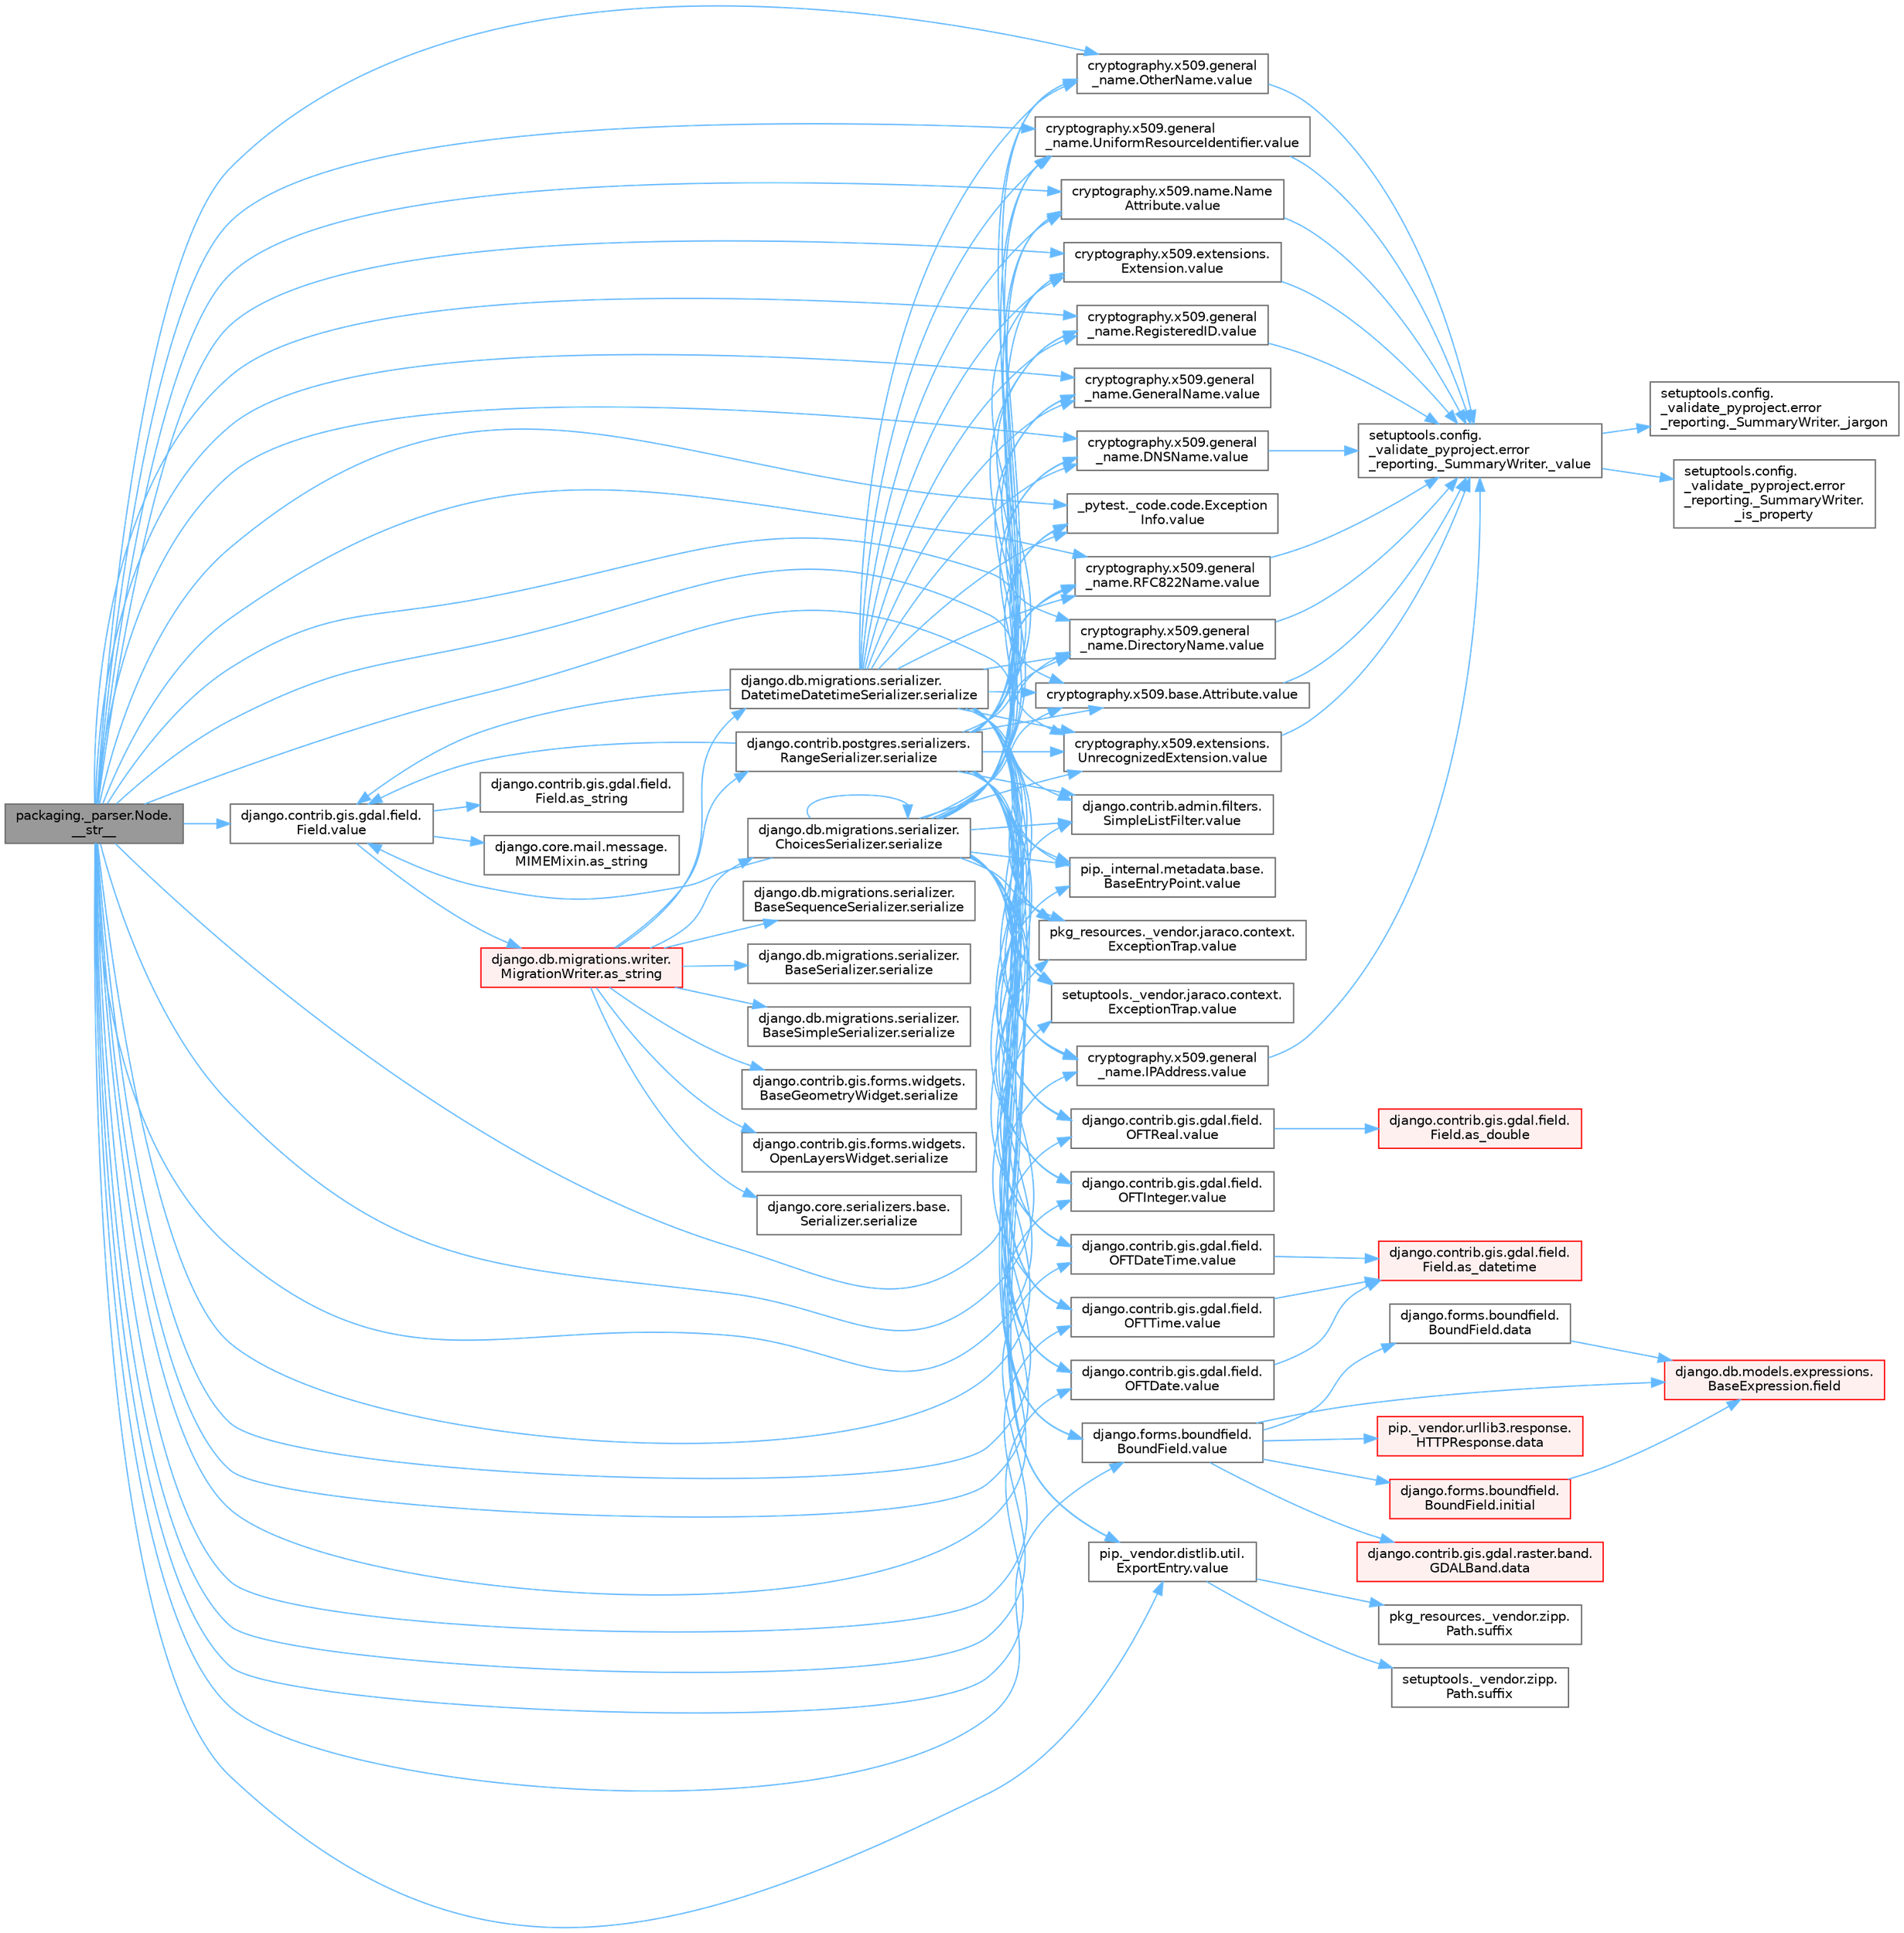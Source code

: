 digraph "packaging._parser.Node.__str__"
{
 // LATEX_PDF_SIZE
  bgcolor="transparent";
  edge [fontname=Helvetica,fontsize=10,labelfontname=Helvetica,labelfontsize=10];
  node [fontname=Helvetica,fontsize=10,shape=box,height=0.2,width=0.4];
  rankdir="LR";
  Node1 [id="Node000001",label="packaging._parser.Node.\l__str__",height=0.2,width=0.4,color="gray40", fillcolor="grey60", style="filled", fontcolor="black",tooltip=" "];
  Node1 -> Node2 [id="edge1_Node000001_Node000002",color="steelblue1",style="solid",tooltip=" "];
  Node2 [id="Node000002",label="_pytest._code.code.Exception\lInfo.value",height=0.2,width=0.4,color="grey40", fillcolor="white", style="filled",URL="$class__pytest_1_1__code_1_1code_1_1_exception_info.html#a65675b4b4254ece8c2b96f442ffa6a75",tooltip=" "];
  Node1 -> Node3 [id="edge2_Node000001_Node000003",color="steelblue1",style="solid",tooltip=" "];
  Node3 [id="Node000003",label="cryptography.x509.base.Attribute.value",height=0.2,width=0.4,color="grey40", fillcolor="white", style="filled",URL="$classcryptography_1_1x509_1_1base_1_1_attribute.html#a60472bf1e6c7d1a19111b910c23c097a",tooltip=" "];
  Node3 -> Node4 [id="edge3_Node000003_Node000004",color="steelblue1",style="solid",tooltip=" "];
  Node4 [id="Node000004",label="setuptools.config.\l_validate_pyproject.error\l_reporting._SummaryWriter._value",height=0.2,width=0.4,color="grey40", fillcolor="white", style="filled",URL="$classsetuptools_1_1config_1_1__validate__pyproject_1_1error__reporting_1_1___summary_writer.html#a28d60532640e0f6e9f0a8fe8ea5ca0bb",tooltip=" "];
  Node4 -> Node5 [id="edge4_Node000004_Node000005",color="steelblue1",style="solid",tooltip=" "];
  Node5 [id="Node000005",label="setuptools.config.\l_validate_pyproject.error\l_reporting._SummaryWriter.\l_is_property",height=0.2,width=0.4,color="grey40", fillcolor="white", style="filled",URL="$classsetuptools_1_1config_1_1__validate__pyproject_1_1error__reporting_1_1___summary_writer.html#a7d29a93ebbdc589b63ca5913cb922f83",tooltip=" "];
  Node4 -> Node6 [id="edge5_Node000004_Node000006",color="steelblue1",style="solid",tooltip=" "];
  Node6 [id="Node000006",label="setuptools.config.\l_validate_pyproject.error\l_reporting._SummaryWriter._jargon",height=0.2,width=0.4,color="grey40", fillcolor="white", style="filled",URL="$classsetuptools_1_1config_1_1__validate__pyproject_1_1error__reporting_1_1___summary_writer.html#adec7b12d37348db1a45ff40bc52ea73a",tooltip=" "];
  Node1 -> Node7 [id="edge6_Node000001_Node000007",color="steelblue1",style="solid",tooltip=" "];
  Node7 [id="Node000007",label="cryptography.x509.extensions.\lExtension.value",height=0.2,width=0.4,color="grey40", fillcolor="white", style="filled",URL="$classcryptography_1_1x509_1_1extensions_1_1_extension.html#a8c49255768af4af1c07670fd09fe42a7",tooltip=" "];
  Node7 -> Node4 [id="edge7_Node000007_Node000004",color="steelblue1",style="solid",tooltip=" "];
  Node1 -> Node8 [id="edge8_Node000001_Node000008",color="steelblue1",style="solid",tooltip=" "];
  Node8 [id="Node000008",label="cryptography.x509.extensions.\lUnrecognizedExtension.value",height=0.2,width=0.4,color="grey40", fillcolor="white", style="filled",URL="$classcryptography_1_1x509_1_1extensions_1_1_unrecognized_extension.html#a9992d78623e649a72caf3f3ce5a2c0f9",tooltip=" "];
  Node8 -> Node4 [id="edge9_Node000008_Node000004",color="steelblue1",style="solid",tooltip=" "];
  Node1 -> Node9 [id="edge10_Node000001_Node000009",color="steelblue1",style="solid",tooltip=" "];
  Node9 [id="Node000009",label="cryptography.x509.general\l_name.DirectoryName.value",height=0.2,width=0.4,color="grey40", fillcolor="white", style="filled",URL="$classcryptography_1_1x509_1_1general__name_1_1_directory_name.html#a68ccf077d3347ac26ff3c85cb234c9fe",tooltip=" "];
  Node9 -> Node4 [id="edge11_Node000009_Node000004",color="steelblue1",style="solid",tooltip=" "];
  Node1 -> Node10 [id="edge12_Node000001_Node000010",color="steelblue1",style="solid",tooltip=" "];
  Node10 [id="Node000010",label="cryptography.x509.general\l_name.DNSName.value",height=0.2,width=0.4,color="grey40", fillcolor="white", style="filled",URL="$classcryptography_1_1x509_1_1general__name_1_1_d_n_s_name.html#a93b054a2226f3b5f15aa11e51e8b2357",tooltip=" "];
  Node10 -> Node4 [id="edge13_Node000010_Node000004",color="steelblue1",style="solid",tooltip=" "];
  Node1 -> Node11 [id="edge14_Node000001_Node000011",color="steelblue1",style="solid",tooltip=" "];
  Node11 [id="Node000011",label="cryptography.x509.general\l_name.GeneralName.value",height=0.2,width=0.4,color="grey40", fillcolor="white", style="filled",URL="$classcryptography_1_1x509_1_1general__name_1_1_general_name.html#a6eebdc32cba49fb672f0904be4be684a",tooltip=" "];
  Node1 -> Node12 [id="edge15_Node000001_Node000012",color="steelblue1",style="solid",tooltip=" "];
  Node12 [id="Node000012",label="cryptography.x509.general\l_name.IPAddress.value",height=0.2,width=0.4,color="grey40", fillcolor="white", style="filled",URL="$classcryptography_1_1x509_1_1general__name_1_1_i_p_address.html#a514cf4d34f9d4eac1db384e30bfd545c",tooltip=" "];
  Node12 -> Node4 [id="edge16_Node000012_Node000004",color="steelblue1",style="solid",tooltip=" "];
  Node1 -> Node13 [id="edge17_Node000001_Node000013",color="steelblue1",style="solid",tooltip=" "];
  Node13 [id="Node000013",label="cryptography.x509.general\l_name.OtherName.value",height=0.2,width=0.4,color="grey40", fillcolor="white", style="filled",URL="$classcryptography_1_1x509_1_1general__name_1_1_other_name.html#adc049986474090e83a8ff9ed596f53f6",tooltip=" "];
  Node13 -> Node4 [id="edge18_Node000013_Node000004",color="steelblue1",style="solid",tooltip=" "];
  Node1 -> Node14 [id="edge19_Node000001_Node000014",color="steelblue1",style="solid",tooltip=" "];
  Node14 [id="Node000014",label="cryptography.x509.general\l_name.RegisteredID.value",height=0.2,width=0.4,color="grey40", fillcolor="white", style="filled",URL="$classcryptography_1_1x509_1_1general__name_1_1_registered_i_d.html#a54915bad33598e65e1299ae76700053c",tooltip=" "];
  Node14 -> Node4 [id="edge20_Node000014_Node000004",color="steelblue1",style="solid",tooltip=" "];
  Node1 -> Node15 [id="edge21_Node000001_Node000015",color="steelblue1",style="solid",tooltip=" "];
  Node15 [id="Node000015",label="cryptography.x509.general\l_name.RFC822Name.value",height=0.2,width=0.4,color="grey40", fillcolor="white", style="filled",URL="$classcryptography_1_1x509_1_1general__name_1_1_r_f_c822_name.html#a63c29183b28ccc19efeb5894b261e70d",tooltip=" "];
  Node15 -> Node4 [id="edge22_Node000015_Node000004",color="steelblue1",style="solid",tooltip=" "];
  Node1 -> Node16 [id="edge23_Node000001_Node000016",color="steelblue1",style="solid",tooltip=" "];
  Node16 [id="Node000016",label="cryptography.x509.general\l_name.UniformResourceIdentifier.value",height=0.2,width=0.4,color="grey40", fillcolor="white", style="filled",URL="$classcryptography_1_1x509_1_1general__name_1_1_uniform_resource_identifier.html#a62c2508b5e9961e78426b268e20f412f",tooltip=" "];
  Node16 -> Node4 [id="edge24_Node000016_Node000004",color="steelblue1",style="solid",tooltip=" "];
  Node1 -> Node17 [id="edge25_Node000001_Node000017",color="steelblue1",style="solid",tooltip=" "];
  Node17 [id="Node000017",label="cryptography.x509.name.Name\lAttribute.value",height=0.2,width=0.4,color="grey40", fillcolor="white", style="filled",URL="$classcryptography_1_1x509_1_1name_1_1_name_attribute.html#af39a23a036a8c8a731fb74018c6c58f7",tooltip=" "];
  Node17 -> Node4 [id="edge26_Node000017_Node000004",color="steelblue1",style="solid",tooltip=" "];
  Node1 -> Node18 [id="edge27_Node000001_Node000018",color="steelblue1",style="solid",tooltip=" "];
  Node18 [id="Node000018",label="django.contrib.admin.filters.\lSimpleListFilter.value",height=0.2,width=0.4,color="grey40", fillcolor="white", style="filled",URL="$classdjango_1_1contrib_1_1admin_1_1filters_1_1_simple_list_filter.html#aefe5c6c5478d3d2560a882cadc9e7649",tooltip=" "];
  Node1 -> Node19 [id="edge28_Node000001_Node000019",color="steelblue1",style="solid",tooltip=" "];
  Node19 [id="Node000019",label="django.contrib.gis.gdal.field.\lField.value",height=0.2,width=0.4,color="grey40", fillcolor="white", style="filled",URL="$classdjango_1_1contrib_1_1gis_1_1gdal_1_1field_1_1_field.html#a0534fa49aaead023461bb9458776c33c",tooltip=" "];
  Node19 -> Node20 [id="edge29_Node000019_Node000020",color="steelblue1",style="solid",tooltip=" "];
  Node20 [id="Node000020",label="django.contrib.gis.gdal.field.\lField.as_string",height=0.2,width=0.4,color="grey40", fillcolor="white", style="filled",URL="$classdjango_1_1contrib_1_1gis_1_1gdal_1_1field_1_1_field.html#aa37958814c801a9690b6b9772d8a5b79",tooltip=" "];
  Node19 -> Node21 [id="edge30_Node000019_Node000021",color="steelblue1",style="solid",tooltip=" "];
  Node21 [id="Node000021",label="django.core.mail.message.\lMIMEMixin.as_string",height=0.2,width=0.4,color="grey40", fillcolor="white", style="filled",URL="$classdjango_1_1core_1_1mail_1_1message_1_1_m_i_m_e_mixin.html#a5a8dae67cb420cf97d6906cdd6d9efee",tooltip=" "];
  Node19 -> Node22 [id="edge31_Node000019_Node000022",color="steelblue1",style="solid",tooltip=" "];
  Node22 [id="Node000022",label="django.db.migrations.writer.\lMigrationWriter.as_string",height=0.2,width=0.4,color="red", fillcolor="#FFF0F0", style="filled",URL="$classdjango_1_1db_1_1migrations_1_1writer_1_1_migration_writer.html#a4cf831cf0ce1f20f21c7e5ce5ec60980",tooltip=" "];
  Node22 -> Node23 [id="edge32_Node000022_Node000023",color="steelblue1",style="solid",tooltip=" "];
  Node23 [id="Node000023",label="django.contrib.gis.forms.widgets.\lBaseGeometryWidget.serialize",height=0.2,width=0.4,color="grey40", fillcolor="white", style="filled",URL="$classdjango_1_1contrib_1_1gis_1_1forms_1_1widgets_1_1_base_geometry_widget.html#af58254e7ea1502747c334b98fd5457ba",tooltip=" "];
  Node22 -> Node24 [id="edge33_Node000022_Node000024",color="steelblue1",style="solid",tooltip=" "];
  Node24 [id="Node000024",label="django.contrib.gis.forms.widgets.\lOpenLayersWidget.serialize",height=0.2,width=0.4,color="grey40", fillcolor="white", style="filled",URL="$classdjango_1_1contrib_1_1gis_1_1forms_1_1widgets_1_1_open_layers_widget.html#a843d6a963d3646471243c34775ac7c26",tooltip=" "];
  Node22 -> Node25 [id="edge34_Node000022_Node000025",color="steelblue1",style="solid",tooltip=" "];
  Node25 [id="Node000025",label="django.contrib.postgres.serializers.\lRangeSerializer.serialize",height=0.2,width=0.4,color="grey40", fillcolor="white", style="filled",URL="$classdjango_1_1contrib_1_1postgres_1_1serializers_1_1_range_serializer.html#afad32d7bbc5e5989a1a049e0ac0b6750",tooltip=" "];
  Node25 -> Node2 [id="edge35_Node000025_Node000002",color="steelblue1",style="solid",tooltip=" "];
  Node25 -> Node3 [id="edge36_Node000025_Node000003",color="steelblue1",style="solid",tooltip=" "];
  Node25 -> Node7 [id="edge37_Node000025_Node000007",color="steelblue1",style="solid",tooltip=" "];
  Node25 -> Node8 [id="edge38_Node000025_Node000008",color="steelblue1",style="solid",tooltip=" "];
  Node25 -> Node9 [id="edge39_Node000025_Node000009",color="steelblue1",style="solid",tooltip=" "];
  Node25 -> Node10 [id="edge40_Node000025_Node000010",color="steelblue1",style="solid",tooltip=" "];
  Node25 -> Node11 [id="edge41_Node000025_Node000011",color="steelblue1",style="solid",tooltip=" "];
  Node25 -> Node12 [id="edge42_Node000025_Node000012",color="steelblue1",style="solid",tooltip=" "];
  Node25 -> Node13 [id="edge43_Node000025_Node000013",color="steelblue1",style="solid",tooltip=" "];
  Node25 -> Node14 [id="edge44_Node000025_Node000014",color="steelblue1",style="solid",tooltip=" "];
  Node25 -> Node15 [id="edge45_Node000025_Node000015",color="steelblue1",style="solid",tooltip=" "];
  Node25 -> Node16 [id="edge46_Node000025_Node000016",color="steelblue1",style="solid",tooltip=" "];
  Node25 -> Node17 [id="edge47_Node000025_Node000017",color="steelblue1",style="solid",tooltip=" "];
  Node25 -> Node18 [id="edge48_Node000025_Node000018",color="steelblue1",style="solid",tooltip=" "];
  Node25 -> Node19 [id="edge49_Node000025_Node000019",color="steelblue1",style="solid",tooltip=" "];
  Node25 -> Node26 [id="edge50_Node000025_Node000026",color="steelblue1",style="solid",tooltip=" "];
  Node26 [id="Node000026",label="django.contrib.gis.gdal.field.\lOFTDate.value",height=0.2,width=0.4,color="grey40", fillcolor="white", style="filled",URL="$classdjango_1_1contrib_1_1gis_1_1gdal_1_1field_1_1_o_f_t_date.html#a1b70bed1d73b01c2dbbb215c85f318b1",tooltip=" "];
  Node26 -> Node27 [id="edge51_Node000026_Node000027",color="steelblue1",style="solid",tooltip=" "];
  Node27 [id="Node000027",label="django.contrib.gis.gdal.field.\lField.as_datetime",height=0.2,width=0.4,color="red", fillcolor="#FFF0F0", style="filled",URL="$classdjango_1_1contrib_1_1gis_1_1gdal_1_1field_1_1_field.html#a66edb3de23b3eb15d37281d1ff10fe08",tooltip=" "];
  Node25 -> Node31 [id="edge52_Node000025_Node000031",color="steelblue1",style="solid",tooltip=" "];
  Node31 [id="Node000031",label="django.contrib.gis.gdal.field.\lOFTDateTime.value",height=0.2,width=0.4,color="grey40", fillcolor="white", style="filled",URL="$classdjango_1_1contrib_1_1gis_1_1gdal_1_1field_1_1_o_f_t_date_time.html#a90dc99581d0efab92ef193eaea54300e",tooltip=" "];
  Node31 -> Node27 [id="edge53_Node000031_Node000027",color="steelblue1",style="solid",tooltip=" "];
  Node25 -> Node32 [id="edge54_Node000025_Node000032",color="steelblue1",style="solid",tooltip=" "];
  Node32 [id="Node000032",label="django.contrib.gis.gdal.field.\lOFTInteger.value",height=0.2,width=0.4,color="grey40", fillcolor="white", style="filled",URL="$classdjango_1_1contrib_1_1gis_1_1gdal_1_1field_1_1_o_f_t_integer.html#ae8b59256eee84f0198bfe27ae73c2f40",tooltip=" "];
  Node25 -> Node33 [id="edge55_Node000025_Node000033",color="steelblue1",style="solid",tooltip=" "];
  Node33 [id="Node000033",label="django.contrib.gis.gdal.field.\lOFTReal.value",height=0.2,width=0.4,color="grey40", fillcolor="white", style="filled",URL="$classdjango_1_1contrib_1_1gis_1_1gdal_1_1field_1_1_o_f_t_real.html#af38e5fdd4622d4f12649b8b882dae3c9",tooltip=" "];
  Node33 -> Node34 [id="edge56_Node000033_Node000034",color="steelblue1",style="solid",tooltip=" "];
  Node34 [id="Node000034",label="django.contrib.gis.gdal.field.\lField.as_double",height=0.2,width=0.4,color="red", fillcolor="#FFF0F0", style="filled",URL="$classdjango_1_1contrib_1_1gis_1_1gdal_1_1field_1_1_field.html#a734b69fcf982104ea1e53b2b4857b885",tooltip=" "];
  Node25 -> Node35 [id="edge57_Node000025_Node000035",color="steelblue1",style="solid",tooltip=" "];
  Node35 [id="Node000035",label="django.contrib.gis.gdal.field.\lOFTTime.value",height=0.2,width=0.4,color="grey40", fillcolor="white", style="filled",URL="$classdjango_1_1contrib_1_1gis_1_1gdal_1_1field_1_1_o_f_t_time.html#a5409d5a314e03fe5dec94170182a1942",tooltip=" "];
  Node35 -> Node27 [id="edge58_Node000035_Node000027",color="steelblue1",style="solid",tooltip=" "];
  Node25 -> Node36 [id="edge59_Node000025_Node000036",color="steelblue1",style="solid",tooltip=" "];
  Node36 [id="Node000036",label="django.forms.boundfield.\lBoundField.value",height=0.2,width=0.4,color="grey40", fillcolor="white", style="filled",URL="$classdjango_1_1forms_1_1boundfield_1_1_bound_field.html#a477fc97c541321eb1218c4287678ce5e",tooltip=" "];
  Node36 -> Node37 [id="edge60_Node000036_Node000037",color="steelblue1",style="solid",tooltip=" "];
  Node37 [id="Node000037",label="django.contrib.gis.gdal.raster.band.\lGDALBand.data",height=0.2,width=0.4,color="red", fillcolor="#FFF0F0", style="filled",URL="$classdjango_1_1contrib_1_1gis_1_1gdal_1_1raster_1_1band_1_1_g_d_a_l_band.html#a5d37dc4c4d5a50a21b75460e75f9ee4d",tooltip=" "];
  Node36 -> Node292 [id="edge61_Node000036_Node000292",color="steelblue1",style="solid",tooltip=" "];
  Node292 [id="Node000292",label="django.forms.boundfield.\lBoundField.data",height=0.2,width=0.4,color="grey40", fillcolor="white", style="filled",URL="$classdjango_1_1forms_1_1boundfield_1_1_bound_field.html#ad38e19a5099c352218e82322f47b020c",tooltip=" "];
  Node292 -> Node141 [id="edge62_Node000292_Node000141",color="steelblue1",style="solid",tooltip=" "];
  Node141 [id="Node000141",label="django.db.models.expressions.\lBaseExpression.field",height=0.2,width=0.4,color="red", fillcolor="#FFF0F0", style="filled",URL="$classdjango_1_1db_1_1models_1_1expressions_1_1_base_expression.html#a70aeb35391ada82c2e9f02b1c3ac150c",tooltip=" "];
  Node36 -> Node293 [id="edge63_Node000036_Node000293",color="steelblue1",style="solid",tooltip=" "];
  Node293 [id="Node000293",label="pip._vendor.urllib3.response.\lHTTPResponse.data",height=0.2,width=0.4,color="red", fillcolor="#FFF0F0", style="filled",URL="$classpip_1_1__vendor_1_1urllib3_1_1response_1_1_h_t_t_p_response.html#abf3c538704803faf453331b0031f3bdd",tooltip=" "];
  Node36 -> Node141 [id="edge64_Node000036_Node000141",color="steelblue1",style="solid",tooltip=" "];
  Node36 -> Node1245 [id="edge65_Node000036_Node001245",color="steelblue1",style="solid",tooltip=" "];
  Node1245 [id="Node001245",label="django.forms.boundfield.\lBoundField.initial",height=0.2,width=0.4,color="red", fillcolor="#FFF0F0", style="filled",URL="$classdjango_1_1forms_1_1boundfield_1_1_bound_field.html#a81706c00426d51f42167d00c2018cb92",tooltip=" "];
  Node1245 -> Node141 [id="edge66_Node001245_Node000141",color="steelblue1",style="solid",tooltip=" "];
  Node25 -> Node518 [id="edge67_Node000025_Node000518",color="steelblue1",style="solid",tooltip=" "];
  Node518 [id="Node000518",label="pip._internal.metadata.base.\lBaseEntryPoint.value",height=0.2,width=0.4,color="grey40", fillcolor="white", style="filled",URL="$classpip_1_1__internal_1_1metadata_1_1base_1_1_base_entry_point.html#a446ba6422d9cd9c14da8fdd2cbb91a25",tooltip=" "];
  Node25 -> Node519 [id="edge68_Node000025_Node000519",color="steelblue1",style="solid",tooltip=" "];
  Node519 [id="Node000519",label="pip._vendor.distlib.util.\lExportEntry.value",height=0.2,width=0.4,color="grey40", fillcolor="white", style="filled",URL="$classpip_1_1__vendor_1_1distlib_1_1util_1_1_export_entry.html#a7c58cd5235937bd538b1c0583bd51fda",tooltip=" "];
  Node519 -> Node520 [id="edge69_Node000519_Node000520",color="steelblue1",style="solid",tooltip=" "];
  Node520 [id="Node000520",label="pkg_resources._vendor.zipp.\lPath.suffix",height=0.2,width=0.4,color="grey40", fillcolor="white", style="filled",URL="$classpkg__resources_1_1__vendor_1_1zipp_1_1_path.html#af71056b6cebbc8c50fa83ccc23292725",tooltip=" "];
  Node519 -> Node521 [id="edge70_Node000519_Node000521",color="steelblue1",style="solid",tooltip=" "];
  Node521 [id="Node000521",label="setuptools._vendor.zipp.\lPath.suffix",height=0.2,width=0.4,color="grey40", fillcolor="white", style="filled",URL="$classsetuptools_1_1__vendor_1_1zipp_1_1_path.html#a6b71894b1172740b93a3ee2a5ad369ac",tooltip=" "];
  Node25 -> Node522 [id="edge71_Node000025_Node000522",color="steelblue1",style="solid",tooltip=" "];
  Node522 [id="Node000522",label="pkg_resources._vendor.jaraco.context.\lExceptionTrap.value",height=0.2,width=0.4,color="grey40", fillcolor="white", style="filled",URL="$classpkg__resources_1_1__vendor_1_1jaraco_1_1context_1_1_exception_trap.html#a39fb0ebf79a980f43ac06486340130e5",tooltip=" "];
  Node25 -> Node523 [id="edge72_Node000025_Node000523",color="steelblue1",style="solid",tooltip=" "];
  Node523 [id="Node000523",label="setuptools._vendor.jaraco.context.\lExceptionTrap.value",height=0.2,width=0.4,color="grey40", fillcolor="white", style="filled",URL="$classsetuptools_1_1__vendor_1_1jaraco_1_1context_1_1_exception_trap.html#a92eaef82df6b864df0489085d65435f1",tooltip=" "];
  Node22 -> Node4474 [id="edge73_Node000022_Node004474",color="steelblue1",style="solid",tooltip=" "];
  Node4474 [id="Node004474",label="django.core.serializers.base.\lSerializer.serialize",height=0.2,width=0.4,color="grey40", fillcolor="white", style="filled",URL="$classdjango_1_1core_1_1serializers_1_1base_1_1_serializer.html#aa738e444ef296e88ec920a367bc78930",tooltip=" "];
  Node22 -> Node4475 [id="edge74_Node000022_Node004475",color="steelblue1",style="solid",tooltip=" "];
  Node4475 [id="Node004475",label="django.db.migrations.serializer.\lBaseSequenceSerializer.serialize",height=0.2,width=0.4,color="grey40", fillcolor="white", style="filled",URL="$classdjango_1_1db_1_1migrations_1_1serializer_1_1_base_sequence_serializer.html#af41a567824e5715f80142a89e114e675",tooltip=" "];
  Node22 -> Node4476 [id="edge75_Node000022_Node004476",color="steelblue1",style="solid",tooltip=" "];
  Node4476 [id="Node004476",label="django.db.migrations.serializer.\lBaseSerializer.serialize",height=0.2,width=0.4,color="grey40", fillcolor="white", style="filled",URL="$classdjango_1_1db_1_1migrations_1_1serializer_1_1_base_serializer.html#ac03104bb663b7369772339e74dae98fe",tooltip=" "];
  Node22 -> Node4477 [id="edge76_Node000022_Node004477",color="steelblue1",style="solid",tooltip=" "];
  Node4477 [id="Node004477",label="django.db.migrations.serializer.\lBaseSimpleSerializer.serialize",height=0.2,width=0.4,color="grey40", fillcolor="white", style="filled",URL="$classdjango_1_1db_1_1migrations_1_1serializer_1_1_base_simple_serializer.html#ab6305ed81c60978138466e8849fc00e7",tooltip=" "];
  Node22 -> Node4478 [id="edge77_Node000022_Node004478",color="steelblue1",style="solid",tooltip=" "];
  Node4478 [id="Node004478",label="django.db.migrations.serializer.\lChoicesSerializer.serialize",height=0.2,width=0.4,color="grey40", fillcolor="white", style="filled",URL="$classdjango_1_1db_1_1migrations_1_1serializer_1_1_choices_serializer.html#a2efb6c5c75efbaf01db1bf7eef4fc307",tooltip=" "];
  Node4478 -> Node4478 [id="edge78_Node004478_Node004478",color="steelblue1",style="solid",tooltip=" "];
  Node4478 -> Node2 [id="edge79_Node004478_Node000002",color="steelblue1",style="solid",tooltip=" "];
  Node4478 -> Node3 [id="edge80_Node004478_Node000003",color="steelblue1",style="solid",tooltip=" "];
  Node4478 -> Node7 [id="edge81_Node004478_Node000007",color="steelblue1",style="solid",tooltip=" "];
  Node4478 -> Node8 [id="edge82_Node004478_Node000008",color="steelblue1",style="solid",tooltip=" "];
  Node4478 -> Node9 [id="edge83_Node004478_Node000009",color="steelblue1",style="solid",tooltip=" "];
  Node4478 -> Node10 [id="edge84_Node004478_Node000010",color="steelblue1",style="solid",tooltip=" "];
  Node4478 -> Node11 [id="edge85_Node004478_Node000011",color="steelblue1",style="solid",tooltip=" "];
  Node4478 -> Node12 [id="edge86_Node004478_Node000012",color="steelblue1",style="solid",tooltip=" "];
  Node4478 -> Node13 [id="edge87_Node004478_Node000013",color="steelblue1",style="solid",tooltip=" "];
  Node4478 -> Node14 [id="edge88_Node004478_Node000014",color="steelblue1",style="solid",tooltip=" "];
  Node4478 -> Node15 [id="edge89_Node004478_Node000015",color="steelblue1",style="solid",tooltip=" "];
  Node4478 -> Node16 [id="edge90_Node004478_Node000016",color="steelblue1",style="solid",tooltip=" "];
  Node4478 -> Node17 [id="edge91_Node004478_Node000017",color="steelblue1",style="solid",tooltip=" "];
  Node4478 -> Node18 [id="edge92_Node004478_Node000018",color="steelblue1",style="solid",tooltip=" "];
  Node4478 -> Node19 [id="edge93_Node004478_Node000019",color="steelblue1",style="solid",tooltip=" "];
  Node4478 -> Node26 [id="edge94_Node004478_Node000026",color="steelblue1",style="solid",tooltip=" "];
  Node4478 -> Node31 [id="edge95_Node004478_Node000031",color="steelblue1",style="solid",tooltip=" "];
  Node4478 -> Node32 [id="edge96_Node004478_Node000032",color="steelblue1",style="solid",tooltip=" "];
  Node4478 -> Node33 [id="edge97_Node004478_Node000033",color="steelblue1",style="solid",tooltip=" "];
  Node4478 -> Node35 [id="edge98_Node004478_Node000035",color="steelblue1",style="solid",tooltip=" "];
  Node4478 -> Node36 [id="edge99_Node004478_Node000036",color="steelblue1",style="solid",tooltip=" "];
  Node4478 -> Node518 [id="edge100_Node004478_Node000518",color="steelblue1",style="solid",tooltip=" "];
  Node4478 -> Node519 [id="edge101_Node004478_Node000519",color="steelblue1",style="solid",tooltip=" "];
  Node4478 -> Node522 [id="edge102_Node004478_Node000522",color="steelblue1",style="solid",tooltip=" "];
  Node4478 -> Node523 [id="edge103_Node004478_Node000523",color="steelblue1",style="solid",tooltip=" "];
  Node22 -> Node4479 [id="edge104_Node000022_Node004479",color="steelblue1",style="solid",tooltip=" "];
  Node4479 [id="Node004479",label="django.db.migrations.serializer.\lDatetimeDatetimeSerializer.serialize",height=0.2,width=0.4,color="grey40", fillcolor="white", style="filled",URL="$classdjango_1_1db_1_1migrations_1_1serializer_1_1_datetime_datetime_serializer.html#ad9cfe436f7daad93c7d56ce09f69db5b",tooltip=" "];
  Node4479 -> Node2 [id="edge105_Node004479_Node000002",color="steelblue1",style="solid",tooltip=" "];
  Node4479 -> Node3 [id="edge106_Node004479_Node000003",color="steelblue1",style="solid",tooltip=" "];
  Node4479 -> Node7 [id="edge107_Node004479_Node000007",color="steelblue1",style="solid",tooltip=" "];
  Node4479 -> Node8 [id="edge108_Node004479_Node000008",color="steelblue1",style="solid",tooltip=" "];
  Node4479 -> Node9 [id="edge109_Node004479_Node000009",color="steelblue1",style="solid",tooltip=" "];
  Node4479 -> Node10 [id="edge110_Node004479_Node000010",color="steelblue1",style="solid",tooltip=" "];
  Node4479 -> Node11 [id="edge111_Node004479_Node000011",color="steelblue1",style="solid",tooltip=" "];
  Node4479 -> Node12 [id="edge112_Node004479_Node000012",color="steelblue1",style="solid",tooltip=" "];
  Node4479 -> Node13 [id="edge113_Node004479_Node000013",color="steelblue1",style="solid",tooltip=" "];
  Node4479 -> Node14 [id="edge114_Node004479_Node000014",color="steelblue1",style="solid",tooltip=" "];
  Node4479 -> Node15 [id="edge115_Node004479_Node000015",color="steelblue1",style="solid",tooltip=" "];
  Node4479 -> Node16 [id="edge116_Node004479_Node000016",color="steelblue1",style="solid",tooltip=" "];
  Node4479 -> Node17 [id="edge117_Node004479_Node000017",color="steelblue1",style="solid",tooltip=" "];
  Node4479 -> Node18 [id="edge118_Node004479_Node000018",color="steelblue1",style="solid",tooltip=" "];
  Node4479 -> Node19 [id="edge119_Node004479_Node000019",color="steelblue1",style="solid",tooltip=" "];
  Node4479 -> Node26 [id="edge120_Node004479_Node000026",color="steelblue1",style="solid",tooltip=" "];
  Node4479 -> Node31 [id="edge121_Node004479_Node000031",color="steelblue1",style="solid",tooltip=" "];
  Node4479 -> Node32 [id="edge122_Node004479_Node000032",color="steelblue1",style="solid",tooltip=" "];
  Node4479 -> Node33 [id="edge123_Node004479_Node000033",color="steelblue1",style="solid",tooltip=" "];
  Node4479 -> Node35 [id="edge124_Node004479_Node000035",color="steelblue1",style="solid",tooltip=" "];
  Node4479 -> Node36 [id="edge125_Node004479_Node000036",color="steelblue1",style="solid",tooltip=" "];
  Node4479 -> Node518 [id="edge126_Node004479_Node000518",color="steelblue1",style="solid",tooltip=" "];
  Node4479 -> Node519 [id="edge127_Node004479_Node000519",color="steelblue1",style="solid",tooltip=" "];
  Node4479 -> Node522 [id="edge128_Node004479_Node000522",color="steelblue1",style="solid",tooltip=" "];
  Node4479 -> Node523 [id="edge129_Node004479_Node000523",color="steelblue1",style="solid",tooltip=" "];
  Node1 -> Node26 [id="edge130_Node000001_Node000026",color="steelblue1",style="solid",tooltip=" "];
  Node1 -> Node31 [id="edge131_Node000001_Node000031",color="steelblue1",style="solid",tooltip=" "];
  Node1 -> Node32 [id="edge132_Node000001_Node000032",color="steelblue1",style="solid",tooltip=" "];
  Node1 -> Node33 [id="edge133_Node000001_Node000033",color="steelblue1",style="solid",tooltip=" "];
  Node1 -> Node35 [id="edge134_Node000001_Node000035",color="steelblue1",style="solid",tooltip=" "];
  Node1 -> Node36 [id="edge135_Node000001_Node000036",color="steelblue1",style="solid",tooltip=" "];
  Node1 -> Node518 [id="edge136_Node000001_Node000518",color="steelblue1",style="solid",tooltip=" "];
  Node1 -> Node519 [id="edge137_Node000001_Node000519",color="steelblue1",style="solid",tooltip=" "];
  Node1 -> Node522 [id="edge138_Node000001_Node000522",color="steelblue1",style="solid",tooltip=" "];
  Node1 -> Node523 [id="edge139_Node000001_Node000523",color="steelblue1",style="solid",tooltip=" "];
}
